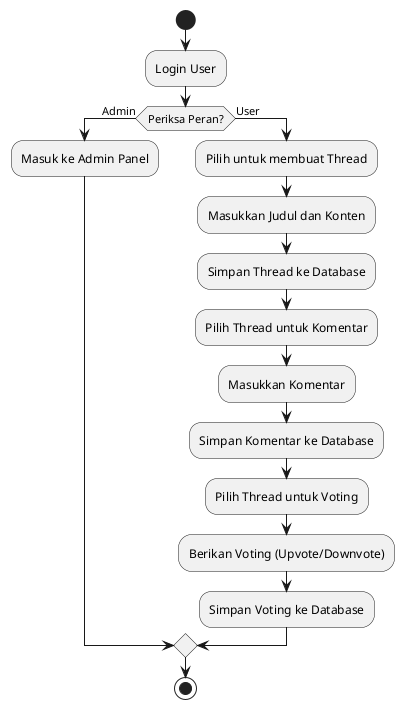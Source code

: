 @startuml
start

:Login User;
if (Periksa Peran?) then (Admin)
    :Masuk ke Admin Panel;
else (User)
    :Pilih untuk membuat Thread;
    :Masukkan Judul dan Konten;
    :Simpan Thread ke Database;

    :Pilih Thread untuk Komentar;
    :Masukkan Komentar;
    :Simpan Komentar ke Database;

    :Pilih Thread untuk Voting;
    :Berikan Voting (Upvote/Downvote);
    :Simpan Voting ke Database;
endif

stop
@enduml